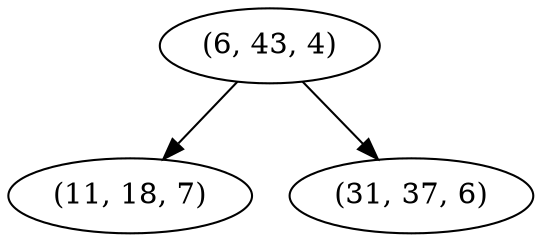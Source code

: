 digraph tree {
    "(6, 43, 4)";
    "(11, 18, 7)";
    "(31, 37, 6)";
    "(6, 43, 4)" -> "(11, 18, 7)";
    "(6, 43, 4)" -> "(31, 37, 6)";
}
